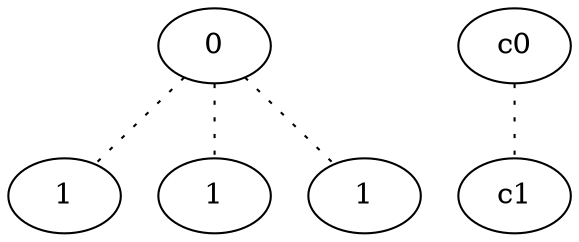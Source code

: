 graph {
a0[label=0];
a1[label=1];
a2[label=1];
a3[label=1];
a0 -- a1 [style=dotted];
a0 -- a2 [style=dotted];
a0 -- a3 [style=dotted];
c0 -- c1 [style=dotted];
}
